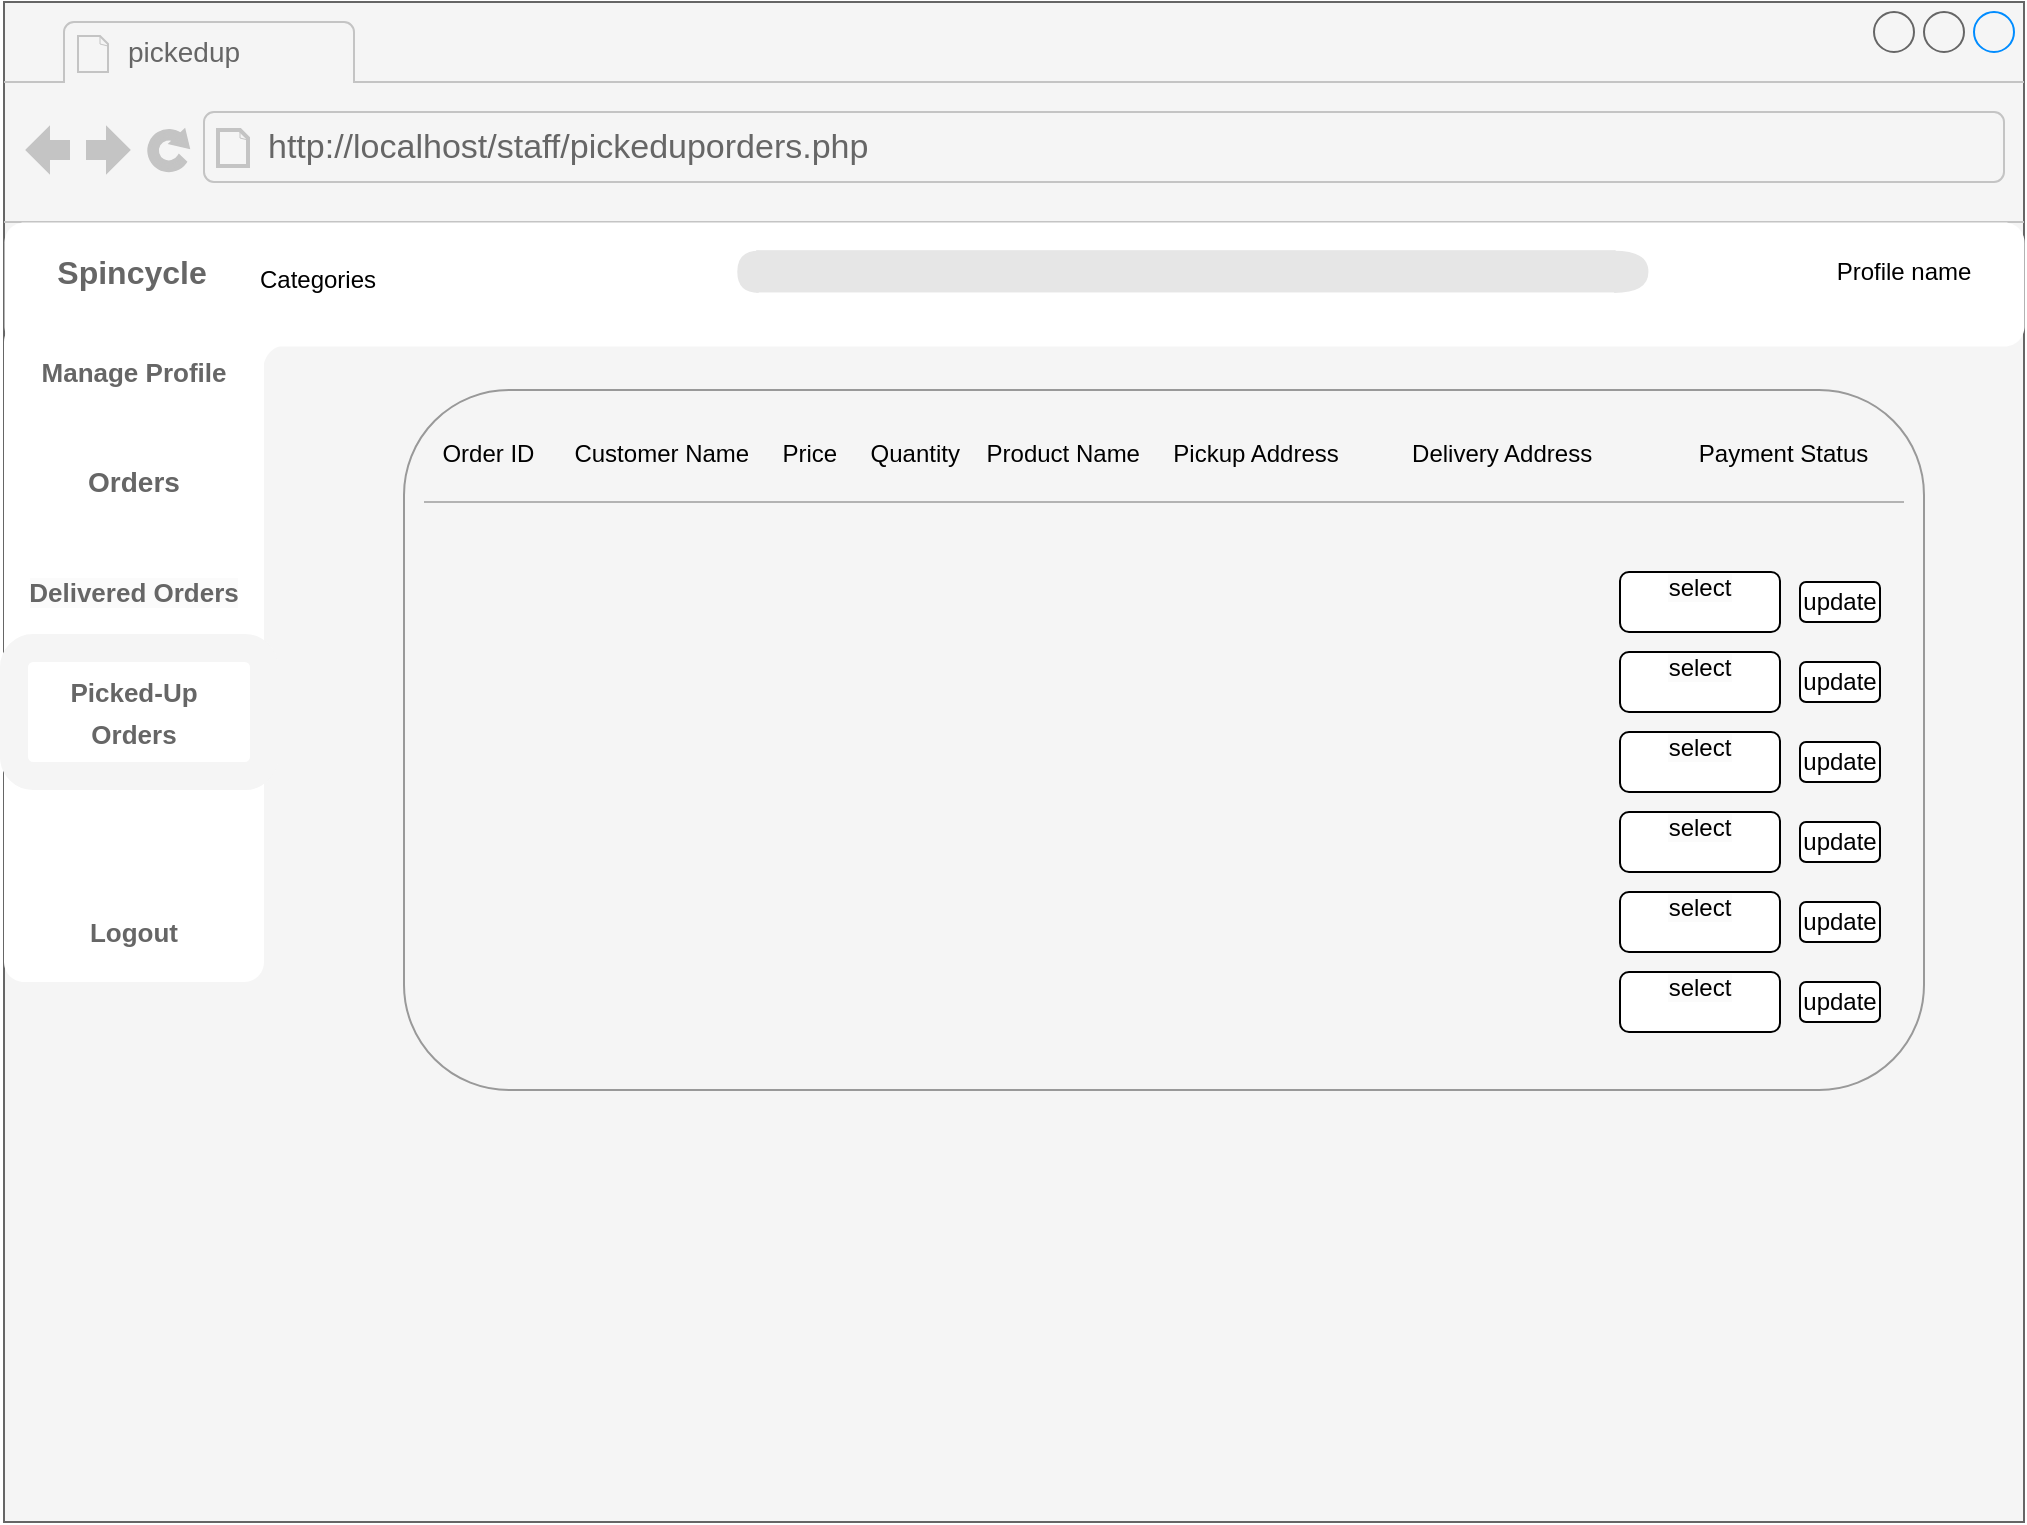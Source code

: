 <mxfile version="24.7.17">
  <diagram name="Page-1" id="lcxDYItrpUZwwGZDiOKl">
    <mxGraphModel dx="2333" dy="1160" grid="1" gridSize="10" guides="1" tooltips="1" connect="1" arrows="1" fold="1" page="1" pageScale="1" pageWidth="1200" pageHeight="1600" math="0" shadow="0">
      <root>
        <mxCell id="0" />
        <mxCell id="1" parent="0" />
        <mxCell id="XftjJ_hVDuX7Q3CUeh2v-1" value="" style="strokeWidth=1;shadow=0;dashed=0;align=center;html=1;shape=mxgraph.mockup.containers.browserWindow;rSize=0;strokeColor2=#008cff;strokeColor3=#c4c4c4;mainText=,;recursiveResize=0;movable=1;resizable=1;rotatable=1;deletable=1;editable=1;locked=0;connectable=1;labelBorderColor=default;fillColor=#f5f5f5;fontColor=#333333;strokeColor=#666666;" parent="1" vertex="1">
          <mxGeometry x="130" y="190" width="1010" height="760" as="geometry" />
        </mxCell>
        <mxCell id="XftjJ_hVDuX7Q3CUeh2v-2" value="pickedup" style="strokeWidth=1;shadow=0;dashed=0;align=center;html=1;shape=mxgraph.mockup.containers.anchor;fontSize=14;fontColor=#666666;align=left;whiteSpace=wrap;movable=1;resizable=1;rotatable=1;deletable=1;editable=1;locked=0;connectable=1;" parent="XftjJ_hVDuX7Q3CUeh2v-1" vertex="1">
          <mxGeometry x="60" y="12" width="130" height="26" as="geometry" />
        </mxCell>
        <object label="http://localhost/staff/pickeduporders.php" link="http://localhost/staff/pickeduporders.php" id="XftjJ_hVDuX7Q3CUeh2v-3">
          <mxCell style="strokeWidth=1;shadow=0;dashed=0;align=center;html=1;shape=mxgraph.mockup.containers.anchor;rSize=0;fontSize=17;fontColor=#666666;align=left;" parent="XftjJ_hVDuX7Q3CUeh2v-1" vertex="1">
            <mxGeometry x="130" y="60" width="250" height="26" as="geometry" />
          </mxCell>
        </object>
        <mxCell id="XftjJ_hVDuX7Q3CUeh2v-27" value="" style="strokeWidth=0;shadow=0;dashed=0;align=center;html=1;shape=mxgraph.mockup.buttons.multiButton;mainText=;subText=;fillColor=#FFFFFF;fontColor=#B3B3B3;strokeColor=none;" parent="XftjJ_hVDuX7Q3CUeh2v-1" vertex="1">
          <mxGeometry y="110" width="1010" height="62" as="geometry" />
        </mxCell>
        <mxCell id="XftjJ_hVDuX7Q3CUeh2v-28" value="" style="strokeWidth=1;shadow=0;dashed=0;align=center;html=1;shape=mxgraph.mockup.anchor;fontSize=16;fontColor=#ffffff;fontStyle=1;whiteSpace=wrap;" parent="XftjJ_hVDuX7Q3CUeh2v-27" vertex="1">
          <mxGeometry y="5.636" width="1010.0" height="14.091" as="geometry" />
        </mxCell>
        <mxCell id="XftjJ_hVDuX7Q3CUeh2v-29" value="" style="strokeWidth=1;shadow=0;dashed=0;align=center;html=1;shape=mxgraph.mockup.anchor;fontSize=12;fontColor=#ffffff;fontStyle=1;whiteSpace=wrap;" parent="XftjJ_hVDuX7Q3CUeh2v-27" vertex="1">
          <mxGeometry y="21.136" width="1010.0" height="7.045" as="geometry" />
        </mxCell>
        <mxCell id="vTgFCR5DnPGkfmb_Sr8T-23" value="" style="shape=or;whiteSpace=wrap;html=1;rotation=-180;strokeWidth=0;fillColor=#E6E6E6;strokeColor=none;" parent="XftjJ_hVDuX7Q3CUeh2v-27" vertex="1">
          <mxGeometry x="366.394" y="14.091" width="10.745" height="21.136" as="geometry" />
        </mxCell>
        <mxCell id="vTgFCR5DnPGkfmb_Sr8T-24" value="" style="shape=or;whiteSpace=wrap;html=1;rotation=0;strokeWidth=0;fillColor=#E6E6E6;strokeColor=none;" parent="XftjJ_hVDuX7Q3CUeh2v-27" vertex="1">
          <mxGeometry x="804.777" y="14.091" width="17.191" height="21.136" as="geometry" />
        </mxCell>
        <mxCell id="vTgFCR5DnPGkfmb_Sr8T-25" value="" style="rounded=0;whiteSpace=wrap;html=1;fillColor=#E6E6E6;strokeColor=none;" parent="XftjJ_hVDuX7Q3CUeh2v-27" vertex="1">
          <mxGeometry x="376.064" y="14.091" width="429.787" height="21.136" as="geometry" />
        </mxCell>
        <mxCell id="vTgFCR5DnPGkfmb_Sr8T-26" value="" style="verticalLabelPosition=bottom;verticalAlign=top;html=1;shape=mxgraph.basic.plaque;dx=6;whiteSpace=wrap;strokeWidth=0;strokeColor=none;" parent="XftjJ_hVDuX7Q3CUeh2v-27" vertex="1">
          <mxGeometry x="34.053" y="5.509" width="107.447" height="67.636" as="geometry" />
        </mxCell>
        <mxCell id="BXlaBN0gWophI4HWio3E-2" value="Categories" style="text;html=1;align=center;verticalAlign=middle;whiteSpace=wrap;rounded=0;" parent="XftjJ_hVDuX7Q3CUeh2v-27" vertex="1">
          <mxGeometry x="127" y="14.09" width="60" height="30" as="geometry" />
        </mxCell>
        <mxCell id="Whl9klxvdfDwH0w_Of_d-2" value="Profile name" style="text;html=1;align=center;verticalAlign=middle;whiteSpace=wrap;rounded=0;" parent="XftjJ_hVDuX7Q3CUeh2v-27" vertex="1">
          <mxGeometry x="910" y="9.66" width="80" height="30" as="geometry" />
        </mxCell>
        <mxCell id="XftjJ_hVDuX7Q3CUeh2v-15" value="" style="swimlane;shape=mxgraph.bootstrap.anchor;strokeColor=#999999;fillColor=#FFFFFF;fontColor=#666666;fontStyle=0;childLayout=stackLayout;horizontal=1;startSize=0;horizontalStack=0;resizeParent=1;resizeParentMax=0;resizeLast=0;collapsible=0;marginBottom=0;whiteSpace=wrap;html=1;fontSize=8;" parent="XftjJ_hVDuX7Q3CUeh2v-1" vertex="1">
          <mxGeometry y="160" width="130" height="330" as="geometry" />
        </mxCell>
        <mxCell id="XftjJ_hVDuX7Q3CUeh2v-16" value="&lt;span style=&quot;color: rgb(102, 102, 102); font-size: 13px;&quot;&gt;Manage Profile&lt;/span&gt;" style="text;align=center;verticalAlign=middle;spacingLeft=10;spacingRight=10;overflow=hidden;points=[[0,0.5],[1,0.5]];portConstraint=eastwest;rotatable=0;whiteSpace=wrap;html=1;shape=mxgraph.mockup.topButton;rSize=10;fontSize=13;fontStyle=1;labelBackgroundColor=none;fillColor=#FFFFFF;fontColor=#333333;strokeColor=none;" parent="XftjJ_hVDuX7Q3CUeh2v-15" vertex="1">
          <mxGeometry width="130" height="50" as="geometry" />
        </mxCell>
        <mxCell id="nVX-6uWTKLtBCAr9xuI4-4" value="Orders" style="rounded=0;whiteSpace=wrap;html=1;strokeColor=none;fontColor=#666666;fontSize=14;fontStyle=1;fillColor=#FFFFFF;strokeWidth=1;" parent="XftjJ_hVDuX7Q3CUeh2v-15" vertex="1">
          <mxGeometry y="50" width="130" height="60" as="geometry" />
        </mxCell>
        <mxCell id="XftjJ_hVDuX7Q3CUeh2v-17" value="&#xa;&lt;span style=&quot;color: rgb(102, 102, 102); font-family: Helvetica; font-size: 13px; font-style: normal; font-variant-ligatures: normal; font-variant-caps: normal; font-weight: 700; letter-spacing: normal; orphans: 2; text-align: center; text-indent: 0px; text-transform: none; widows: 2; word-spacing: 0px; -webkit-text-stroke-width: 0px; white-space: normal; background-color: rgb(251, 251, 251); text-decoration-thickness: initial; text-decoration-style: initial; text-decoration-color: initial; float: none; display: inline !important;&quot;&gt;Delivered Orders&lt;/span&gt;&#xa;&#xa;" style="text;align=center;verticalAlign=middle;spacingLeft=10;spacingRight=10;overflow=hidden;points=[[0,0.5],[1,0.5]];portConstraint=eastwest;rotatable=0;whiteSpace=wrap;html=1;rSize=5;fontSize=13;fontStyle=1;rounded=0;fillColor=default;" parent="XftjJ_hVDuX7Q3CUeh2v-15" vertex="1">
          <mxGeometry y="110" width="130" height="50" as="geometry" />
        </mxCell>
        <mxCell id="XftjJ_hVDuX7Q3CUeh2v-18" value="&lt;span style=&quot;font-size: 13px;&quot;&gt;&lt;font color=&quot;#666666&quot;&gt;Picked-Up Orders&lt;/font&gt;&lt;/span&gt;" style="text;align=center;verticalAlign=middle;spacingLeft=10;spacingRight=10;overflow=hidden;points=[[0,0.5],[1,0.5]];portConstraint=eastwest;rotatable=0;whiteSpace=wrap;html=1;rSize=5;fontSize=17;fontStyle=1;rounded=0;fillColor=default;" parent="XftjJ_hVDuX7Q3CUeh2v-15" vertex="1">
          <mxGeometry y="160" width="130" height="70" as="geometry" />
        </mxCell>
        <mxCell id="XftjJ_hVDuX7Q3CUeh2v-26" value="" style="text;align=center;verticalAlign=middle;spacingLeft=10;spacingRight=10;overflow=hidden;points=[[0,0.5],[1,0.5]];portConstraint=eastwest;rotatable=0;whiteSpace=wrap;html=1;rSize=5;fontSize=17;fontStyle=1;fillColor=default;" parent="XftjJ_hVDuX7Q3CUeh2v-15" vertex="1">
          <mxGeometry y="230" width="130" height="50" as="geometry" />
        </mxCell>
        <mxCell id="XftjJ_hVDuX7Q3CUeh2v-19" value="&lt;font color=&quot;#666666&quot;&gt;Logout&lt;/font&gt;" style="text;align=center;verticalAlign=middle;spacingLeft=10;spacingRight=10;overflow=hidden;points=[[0,0.5],[1,0.5]];portConstraint=eastwest;rotatable=0;whiteSpace=wrap;html=1;shape=mxgraph.mockup.bottomButton;rSize=10;fontSize=13;fontStyle=1;fillColor=default;" parent="XftjJ_hVDuX7Q3CUeh2v-15" vertex="1">
          <mxGeometry y="280" width="130" height="50" as="geometry" />
        </mxCell>
        <mxCell id="Whl9klxvdfDwH0w_Of_d-3" value="" style="rounded=1;whiteSpace=wrap;html=1;fillColor=none;strokeColor=#f5f5f5;strokeWidth=14;" parent="XftjJ_hVDuX7Q3CUeh2v-1" vertex="1">
          <mxGeometry x="5" y="323" width="125" height="64" as="geometry" />
        </mxCell>
        <mxCell id="BXlaBN0gWophI4HWio3E-1" value="" style="rounded=1;whiteSpace=wrap;html=1;fillColor=none;strokeColor=#999999;" parent="1" vertex="1">
          <mxGeometry x="330" y="384" width="760" height="350" as="geometry" />
        </mxCell>
        <mxCell id="BXlaBN0gWophI4HWio3E-3" value="Spincycle" style="text;html=1;align=center;verticalAlign=middle;whiteSpace=wrap;rounded=0;fontColor=#666666;fontStyle=1;fontSize=16;" parent="1" vertex="1">
          <mxGeometry x="164" y="310" width="60" height="30" as="geometry" />
        </mxCell>
        <mxCell id="BXlaBN0gWophI4HWio3E-6" value="" style="endArrow=none;html=1;rounded=0;endSize=2;strokeColor=#B3B3B3;" parent="1" edge="1">
          <mxGeometry width="50" height="50" relative="1" as="geometry">
            <mxPoint x="340" y="440" as="sourcePoint" />
            <mxPoint x="1080" y="440" as="targetPoint" />
          </mxGeometry>
        </mxCell>
        <mxCell id="vTgFCR5DnPGkfmb_Sr8T-1" value="&#xa;&lt;span style=&quot;color: rgb(0, 0, 0); font-family: Helvetica; font-size: 12px; font-style: normal; font-variant-ligatures: normal; font-variant-caps: normal; font-weight: 400; letter-spacing: normal; orphans: 2; text-align: center; text-indent: 0px; text-transform: none; widows: 2; word-spacing: 0px; -webkit-text-stroke-width: 0px; white-space: normal; background-color: rgb(251, 251, 251); text-decoration-thickness: initial; text-decoration-style: initial; text-decoration-color: initial; display: inline !important; float: none;&quot;&gt;select&lt;/span&gt;&#xa;&#xa;" style="rounded=1;whiteSpace=wrap;html=1;" parent="1" vertex="1">
          <mxGeometry x="938" y="475" width="80" height="30" as="geometry" />
        </mxCell>
        <mxCell id="vTgFCR5DnPGkfmb_Sr8T-2" value="&amp;nbsp;Order ID&amp;nbsp; &amp;nbsp; &amp;nbsp; Customer Name&amp;nbsp; &amp;nbsp; &amp;nbsp;Price&amp;nbsp; &amp;nbsp; &amp;nbsp;Quantity&amp;nbsp; &amp;nbsp; Product Name&amp;nbsp; &amp;nbsp; &amp;nbsp;Pickup Address&amp;nbsp; &amp;nbsp; &amp;nbsp; &amp;nbsp; &amp;nbsp; &amp;nbsp;Delivery Address&amp;nbsp; &amp;nbsp; &amp;nbsp; &amp;nbsp; &amp;nbsp; &amp;nbsp; &amp;nbsp; &amp;nbsp; Payment Status" style="text;html=1;align=center;verticalAlign=middle;whiteSpace=wrap;rounded=0;" parent="1" vertex="1">
          <mxGeometry x="344" y="401" width="720" height="30" as="geometry" />
        </mxCell>
        <mxCell id="vTgFCR5DnPGkfmb_Sr8T-3" value="&#xa;&lt;span style=&quot;color: rgb(0, 0, 0); font-family: Helvetica; font-size: 12px; font-style: normal; font-variant-ligatures: normal; font-variant-caps: normal; font-weight: 400; letter-spacing: normal; orphans: 2; text-align: center; text-indent: 0px; text-transform: none; widows: 2; word-spacing: 0px; -webkit-text-stroke-width: 0px; white-space: normal; background-color: rgb(251, 251, 251); text-decoration-thickness: initial; text-decoration-style: initial; text-decoration-color: initial; display: inline !important; float: none;&quot;&gt;select&lt;/span&gt;&#xa;&#xa;" style="rounded=1;whiteSpace=wrap;html=1;" parent="1" vertex="1">
          <mxGeometry x="938" y="515" width="80" height="30" as="geometry" />
        </mxCell>
        <mxCell id="vTgFCR5DnPGkfmb_Sr8T-4" value="&#xa;&lt;span style=&quot;color: rgb(0, 0, 0); font-family: Helvetica; font-size: 12px; font-style: normal; font-variant-ligatures: normal; font-variant-caps: normal; font-weight: 400; letter-spacing: normal; orphans: 2; text-align: center; text-indent: 0px; text-transform: none; widows: 2; word-spacing: 0px; -webkit-text-stroke-width: 0px; white-space: normal; background-color: rgb(251, 251, 251); text-decoration-thickness: initial; text-decoration-style: initial; text-decoration-color: initial; display: inline !important; float: none;&quot;&gt;select&lt;/span&gt;&#xa;&#xa;" style="rounded=1;whiteSpace=wrap;html=1;" parent="1" vertex="1">
          <mxGeometry x="938" y="555" width="80" height="30" as="geometry" />
        </mxCell>
        <mxCell id="vTgFCR5DnPGkfmb_Sr8T-5" value="&#xa;&lt;span style=&quot;color: rgb(0, 0, 0); font-family: Helvetica; font-size: 12px; font-style: normal; font-variant-ligatures: normal; font-variant-caps: normal; font-weight: 400; letter-spacing: normal; orphans: 2; text-align: center; text-indent: 0px; text-transform: none; widows: 2; word-spacing: 0px; -webkit-text-stroke-width: 0px; white-space: normal; background-color: rgb(251, 251, 251); text-decoration-thickness: initial; text-decoration-style: initial; text-decoration-color: initial; display: inline !important; float: none;&quot;&gt;select&lt;/span&gt;&#xa;&#xa;" style="rounded=1;whiteSpace=wrap;html=1;" parent="1" vertex="1">
          <mxGeometry x="938" y="595" width="80" height="30" as="geometry" />
        </mxCell>
        <mxCell id="vTgFCR5DnPGkfmb_Sr8T-6" value="&#xa;&lt;span style=&quot;color: rgb(0, 0, 0); font-family: Helvetica; font-size: 12px; font-style: normal; font-variant-ligatures: normal; font-variant-caps: normal; font-weight: 400; letter-spacing: normal; orphans: 2; text-align: center; text-indent: 0px; text-transform: none; widows: 2; word-spacing: 0px; -webkit-text-stroke-width: 0px; white-space: normal; background-color: rgb(251, 251, 251); text-decoration-thickness: initial; text-decoration-style: initial; text-decoration-color: initial; display: inline !important; float: none;&quot;&gt;select&lt;/span&gt;&#xa;&#xa;" style="rounded=1;whiteSpace=wrap;html=1;" parent="1" vertex="1">
          <mxGeometry x="938" y="635" width="80" height="30" as="geometry" />
        </mxCell>
        <mxCell id="vTgFCR5DnPGkfmb_Sr8T-7" value="&#xa;&lt;span style=&quot;color: rgb(0, 0, 0); font-family: Helvetica; font-size: 12px; font-style: normal; font-variant-ligatures: normal; font-variant-caps: normal; font-weight: 400; letter-spacing: normal; orphans: 2; text-align: center; text-indent: 0px; text-transform: none; widows: 2; word-spacing: 0px; -webkit-text-stroke-width: 0px; white-space: normal; background-color: rgb(251, 251, 251); text-decoration-thickness: initial; text-decoration-style: initial; text-decoration-color: initial; display: inline !important; float: none;&quot;&gt;select&lt;/span&gt;&#xa;&#xa;" style="rounded=1;whiteSpace=wrap;html=1;" parent="1" vertex="1">
          <mxGeometry x="938" y="675" width="80" height="30" as="geometry" />
        </mxCell>
        <mxCell id="vTgFCR5DnPGkfmb_Sr8T-8" value="update" style="rounded=1;whiteSpace=wrap;html=1;" parent="1" vertex="1">
          <mxGeometry x="1028" y="480" width="40" height="20" as="geometry" />
        </mxCell>
        <mxCell id="vTgFCR5DnPGkfmb_Sr8T-9" value="update" style="rounded=1;whiteSpace=wrap;html=1;" parent="1" vertex="1">
          <mxGeometry x="1028" y="520" width="40" height="20" as="geometry" />
        </mxCell>
        <mxCell id="vTgFCR5DnPGkfmb_Sr8T-10" value="update" style="rounded=1;whiteSpace=wrap;html=1;" parent="1" vertex="1">
          <mxGeometry x="1028" y="560" width="40" height="20" as="geometry" />
        </mxCell>
        <mxCell id="vTgFCR5DnPGkfmb_Sr8T-12" value="update" style="rounded=1;whiteSpace=wrap;html=1;" parent="1" vertex="1">
          <mxGeometry x="1028" y="640" width="40" height="20" as="geometry" />
        </mxCell>
        <mxCell id="vTgFCR5DnPGkfmb_Sr8T-13" value="update" style="rounded=1;whiteSpace=wrap;html=1;" parent="1" vertex="1">
          <mxGeometry x="1028" y="680" width="40" height="20" as="geometry" />
        </mxCell>
        <mxCell id="DSc256a1psNvQhk05RuQ-1" value="update" style="rounded=1;whiteSpace=wrap;html=1;" vertex="1" parent="1">
          <mxGeometry x="1028" y="600" width="40" height="20" as="geometry" />
        </mxCell>
      </root>
    </mxGraphModel>
  </diagram>
</mxfile>
